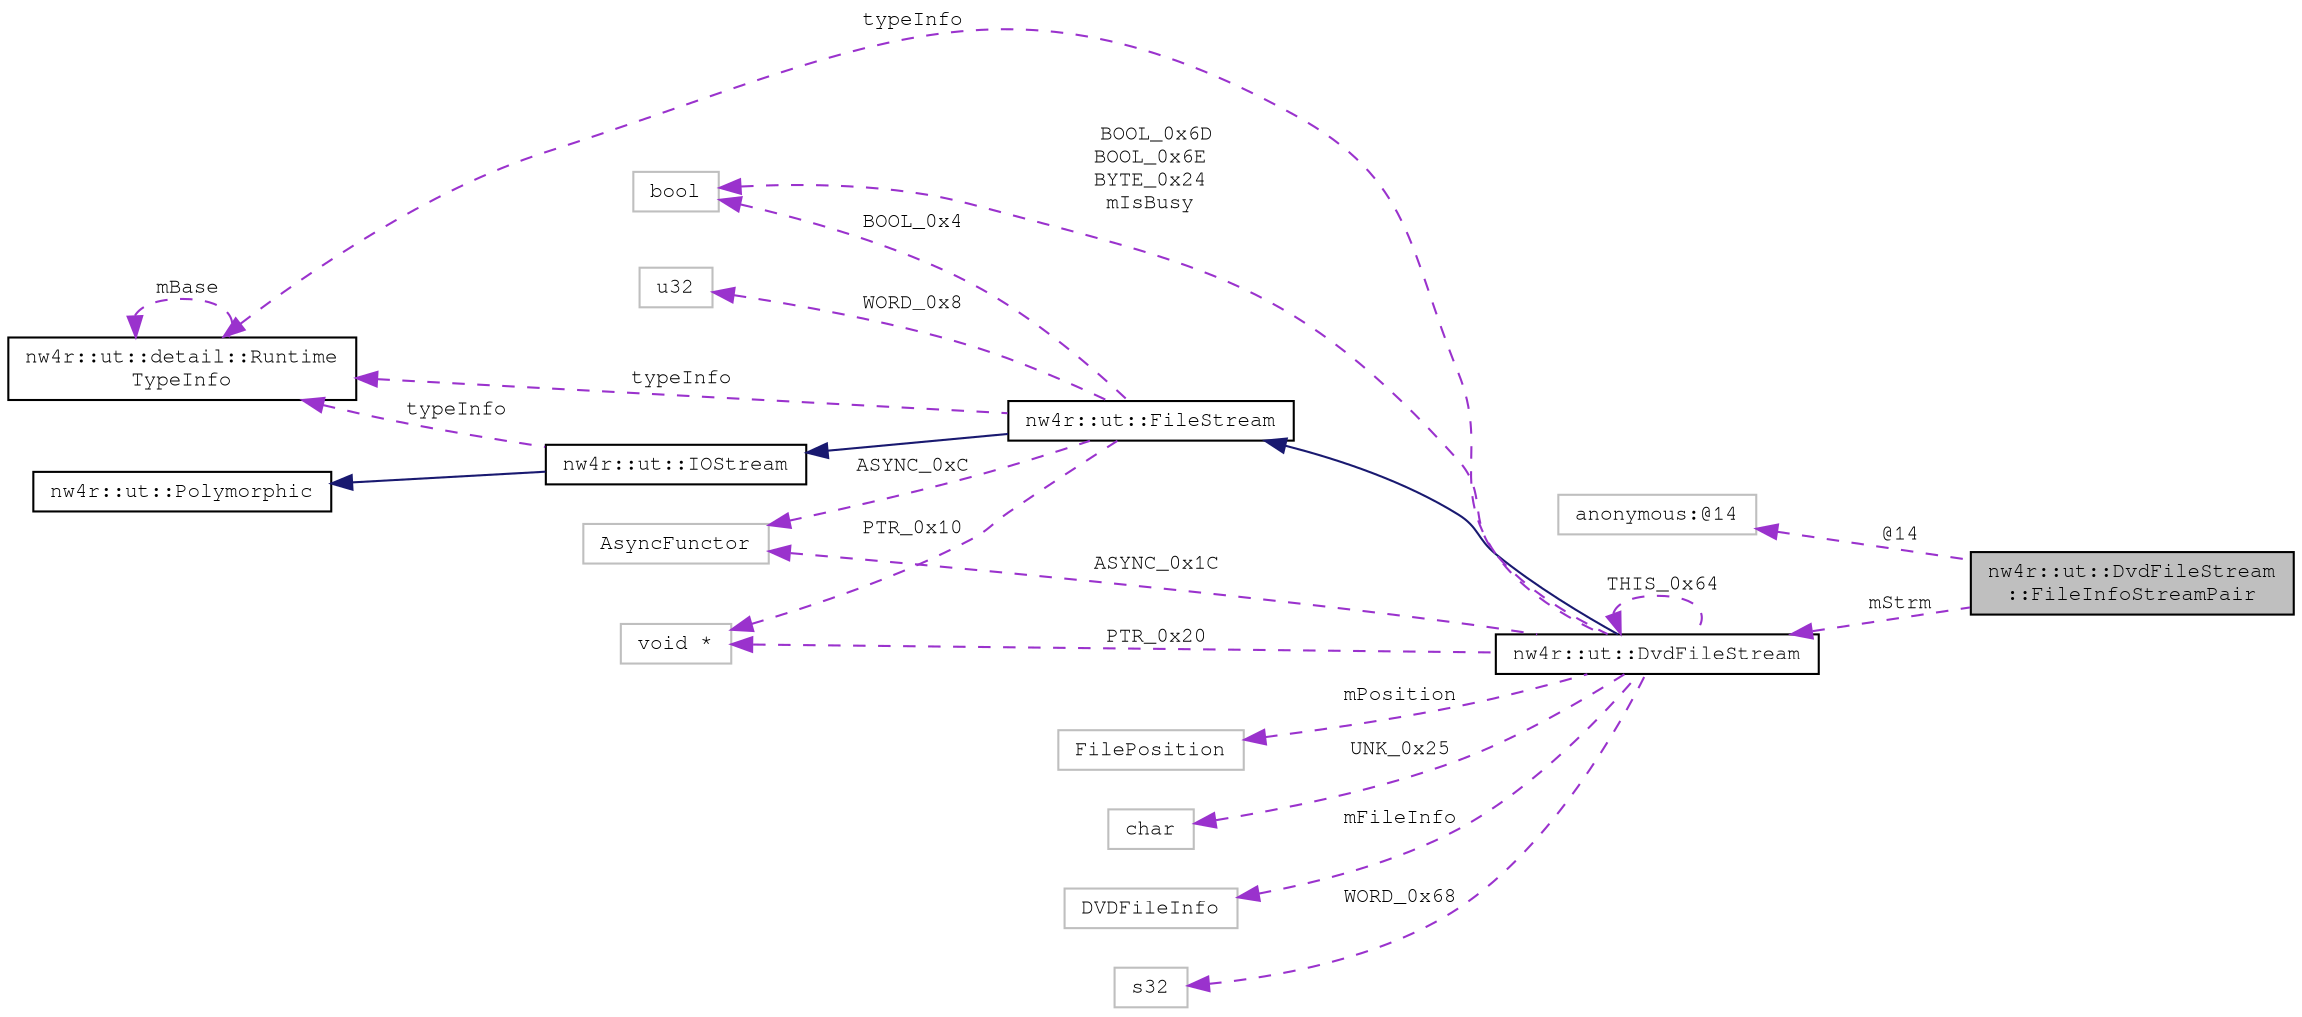 digraph "nw4r::ut::DvdFileStream::FileInfoStreamPair"
{
 // LATEX_PDF_SIZE
  edge [fontname="FreeMono",fontsize="10",labelfontname="FreeMono",labelfontsize="10"];
  node [fontname="FreeMono",fontsize="10",shape=record];
  rankdir="LR";
  Node1 [label="nw4r::ut::DvdFileStream\l::FileInfoStreamPair",height=0.2,width=0.4,color="black", fillcolor="grey75", style="filled", fontcolor="black",tooltip=" "];
  Node2 -> Node1 [dir="back",color="darkorchid3",fontsize="10",style="dashed",label=" @14" ,fontname="FreeMono"];
  Node2 [label="anonymous:@14",height=0.2,width=0.4,color="grey75", fillcolor="white", style="filled",tooltip=" "];
  Node3 -> Node1 [dir="back",color="darkorchid3",fontsize="10",style="dashed",label=" mStrm" ,fontname="FreeMono"];
  Node3 [label="nw4r::ut::DvdFileStream",height=0.2,width=0.4,color="black", fillcolor="white", style="filled",URL="$structnw4r_1_1ut_1_1_dvd_file_stream.html",tooltip=" "];
  Node4 -> Node3 [dir="back",color="midnightblue",fontsize="10",style="solid",fontname="FreeMono"];
  Node4 [label="nw4r::ut::FileStream",height=0.2,width=0.4,color="black", fillcolor="white", style="filled",URL="$classnw4r_1_1ut_1_1_file_stream.html",tooltip=" "];
  Node5 -> Node4 [dir="back",color="midnightblue",fontsize="10",style="solid",fontname="FreeMono"];
  Node5 [label="nw4r::ut::IOStream",height=0.2,width=0.4,color="black", fillcolor="white", style="filled",URL="$structnw4r_1_1ut_1_1_i_o_stream.html",tooltip=" "];
  Node6 -> Node5 [dir="back",color="midnightblue",fontsize="10",style="solid",fontname="FreeMono"];
  Node6 [label="nw4r::ut::Polymorphic",height=0.2,width=0.4,color="black", fillcolor="white", style="filled",URL="$structnw4r_1_1ut_1_1_polymorphic.html",tooltip=" "];
  Node7 -> Node5 [dir="back",color="darkorchid3",fontsize="10",style="dashed",label=" typeInfo" ,fontname="FreeMono"];
  Node7 [label="nw4r::ut::detail::Runtime\lTypeInfo",height=0.2,width=0.4,color="black", fillcolor="white", style="filled",URL="$structnw4r_1_1ut_1_1detail_1_1_runtime_type_info.html",tooltip=" "];
  Node7 -> Node7 [dir="back",color="darkorchid3",fontsize="10",style="dashed",label=" mBase" ,fontname="FreeMono"];
  Node8 -> Node4 [dir="back",color="darkorchid3",fontsize="10",style="dashed",label=" BOOL_0x4" ,fontname="FreeMono"];
  Node8 [label="bool",height=0.2,width=0.4,color="grey75", fillcolor="white", style="filled",tooltip=" "];
  Node9 -> Node4 [dir="back",color="darkorchid3",fontsize="10",style="dashed",label=" WORD_0x8" ,fontname="FreeMono"];
  Node9 [label="u32",height=0.2,width=0.4,color="grey75", fillcolor="white", style="filled",tooltip=" "];
  Node10 -> Node4 [dir="back",color="darkorchid3",fontsize="10",style="dashed",label=" ASYNC_0xC" ,fontname="FreeMono"];
  Node10 [label="AsyncFunctor",height=0.2,width=0.4,color="grey75", fillcolor="white", style="filled",tooltip=" "];
  Node11 -> Node4 [dir="back",color="darkorchid3",fontsize="10",style="dashed",label=" PTR_0x10" ,fontname="FreeMono"];
  Node11 [label="void *",height=0.2,width=0.4,color="grey75", fillcolor="white", style="filled",tooltip=" "];
  Node7 -> Node4 [dir="back",color="darkorchid3",fontsize="10",style="dashed",label=" typeInfo" ,fontname="FreeMono"];
  Node12 -> Node3 [dir="back",color="darkorchid3",fontsize="10",style="dashed",label=" mPosition" ,fontname="FreeMono"];
  Node12 [label="FilePosition",height=0.2,width=0.4,color="grey75", fillcolor="white", style="filled",tooltip=" "];
  Node10 -> Node3 [dir="back",color="darkorchid3",fontsize="10",style="dashed",label=" ASYNC_0x1C" ,fontname="FreeMono"];
  Node11 -> Node3 [dir="back",color="darkorchid3",fontsize="10",style="dashed",label=" PTR_0x20" ,fontname="FreeMono"];
  Node8 -> Node3 [dir="back",color="darkorchid3",fontsize="10",style="dashed",label=" BOOL_0x6D\nBOOL_0x6E\nBYTE_0x24\nmIsBusy" ,fontname="FreeMono"];
  Node13 -> Node3 [dir="back",color="darkorchid3",fontsize="10",style="dashed",label=" UNK_0x25" ,fontname="FreeMono"];
  Node13 [label="char",height=0.2,width=0.4,color="grey75", fillcolor="white", style="filled",tooltip=" "];
  Node14 -> Node3 [dir="back",color="darkorchid3",fontsize="10",style="dashed",label=" mFileInfo" ,fontname="FreeMono"];
  Node14 [label="DVDFileInfo",height=0.2,width=0.4,color="grey75", fillcolor="white", style="filled",tooltip=" "];
  Node3 -> Node3 [dir="back",color="darkorchid3",fontsize="10",style="dashed",label=" THIS_0x64" ,fontname="FreeMono"];
  Node15 -> Node3 [dir="back",color="darkorchid3",fontsize="10",style="dashed",label=" WORD_0x68" ,fontname="FreeMono"];
  Node15 [label="s32",height=0.2,width=0.4,color="grey75", fillcolor="white", style="filled",tooltip=" "];
  Node7 -> Node3 [dir="back",color="darkorchid3",fontsize="10",style="dashed",label=" typeInfo" ,fontname="FreeMono"];
}
